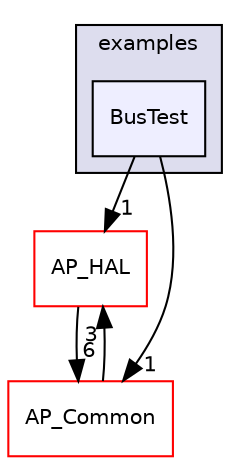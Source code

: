 digraph "libraries/AP_HAL_Linux/examples/BusTest" {
  compound=true
  node [ fontsize="10", fontname="Helvetica"];
  edge [ labelfontsize="10", labelfontname="Helvetica"];
  subgraph clusterdir_5f11d1e7179f0aa11ecb6172772740ed {
    graph [ bgcolor="#ddddee", pencolor="black", label="examples" fontname="Helvetica", fontsize="10", URL="dir_5f11d1e7179f0aa11ecb6172772740ed.html"]
  dir_883da89f4246ccc19e54182db89135d8 [shape=box, label="BusTest", style="filled", fillcolor="#eeeeff", pencolor="black", URL="dir_883da89f4246ccc19e54182db89135d8.html"];
  }
  dir_1cbc10423b2512b31103883361e0123b [shape=box label="AP_HAL" fillcolor="white" style="filled" color="red" URL="dir_1cbc10423b2512b31103883361e0123b.html"];
  dir_df3f4256615fd4197927a84a019a8bd8 [shape=box label="AP_Common" fillcolor="white" style="filled" color="red" URL="dir_df3f4256615fd4197927a84a019a8bd8.html"];
  dir_1cbc10423b2512b31103883361e0123b->dir_df3f4256615fd4197927a84a019a8bd8 [headlabel="6", labeldistance=1.5 headhref="dir_000046_000030.html"];
  dir_883da89f4246ccc19e54182db89135d8->dir_1cbc10423b2512b31103883361e0123b [headlabel="1", labeldistance=1.5 headhref="dir_000082_000046.html"];
  dir_883da89f4246ccc19e54182db89135d8->dir_df3f4256615fd4197927a84a019a8bd8 [headlabel="1", labeldistance=1.5 headhref="dir_000082_000030.html"];
  dir_df3f4256615fd4197927a84a019a8bd8->dir_1cbc10423b2512b31103883361e0123b [headlabel="3", labeldistance=1.5 headhref="dir_000030_000046.html"];
}
